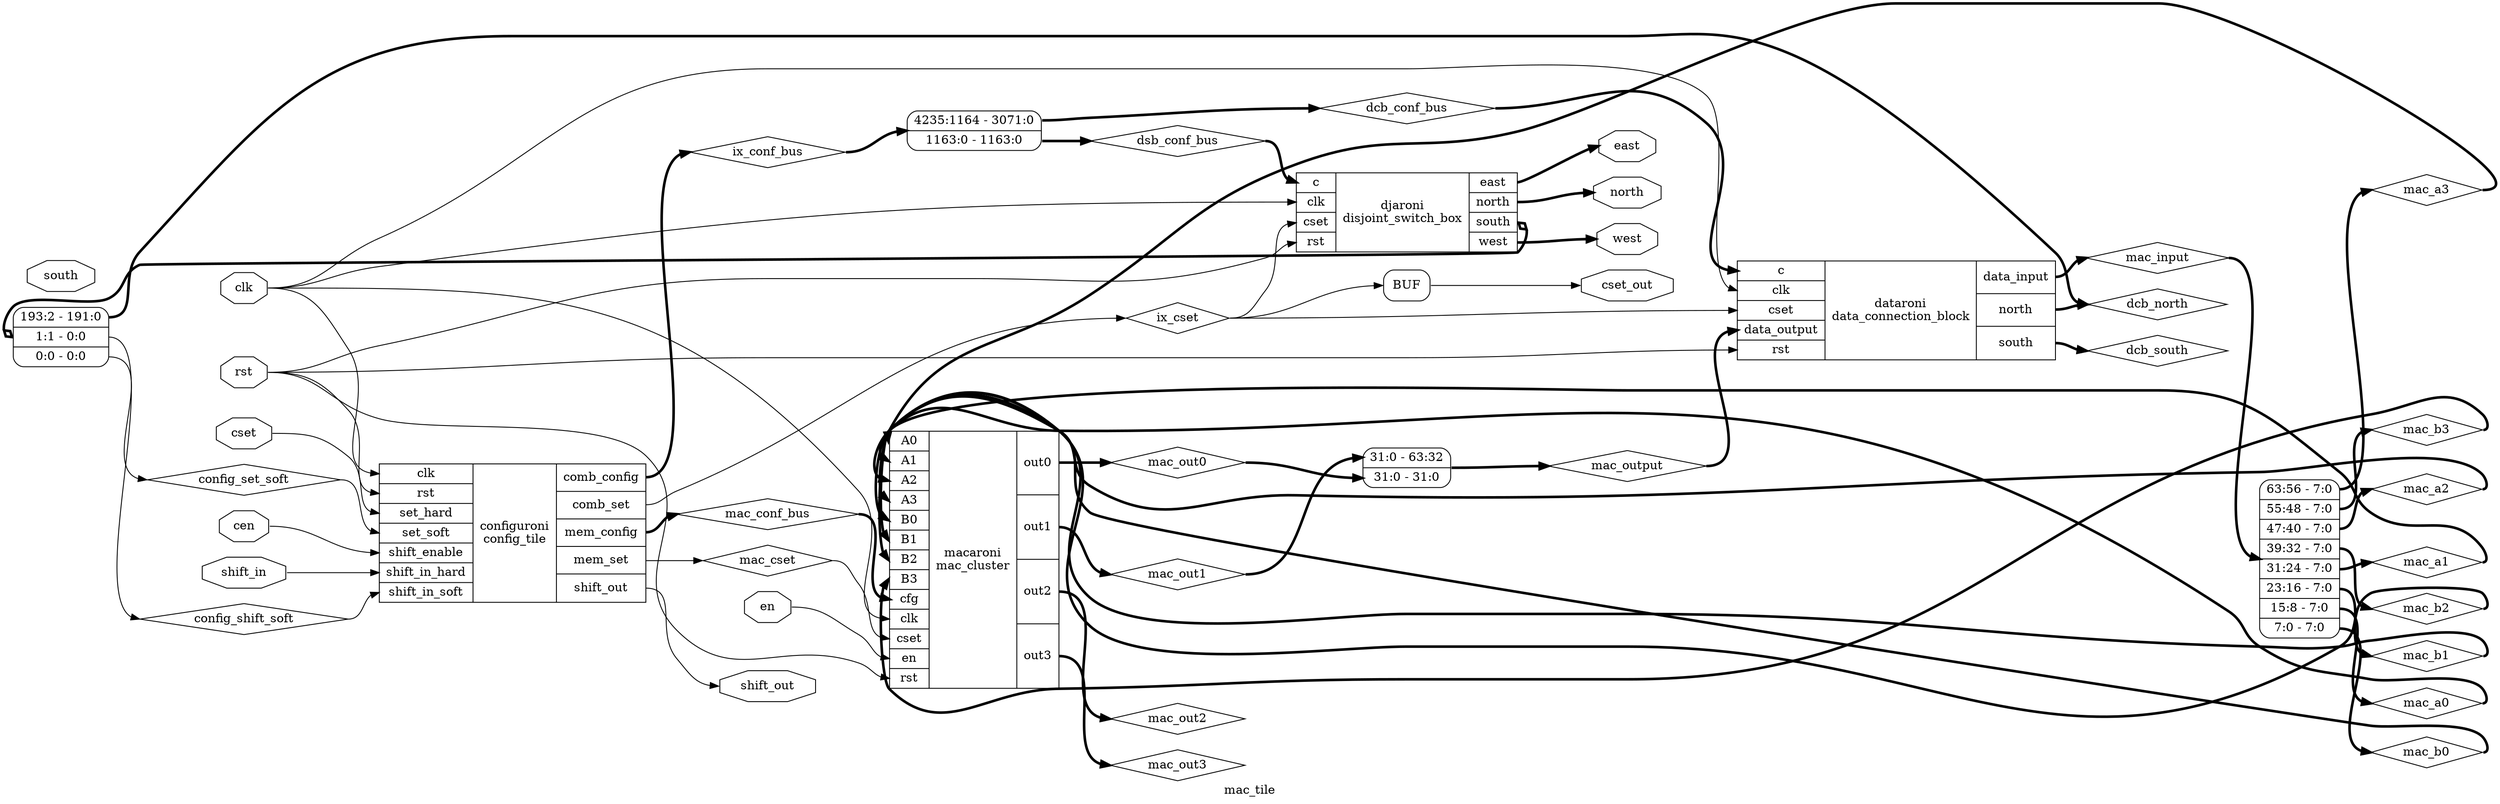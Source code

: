digraph "mac_tile" {
label="mac_tile";
rankdir="LR";
remincross=true;
n1 [ shape=diamond, label="mac_out3", color="black", fontcolor="black" ];
n2 [ shape=diamond, label="mac_out2", color="black", fontcolor="black" ];
n3 [ shape=diamond, label="mac_out1", color="black", fontcolor="black" ];
n4 [ shape=diamond, label="mac_out0", color="black", fontcolor="black" ];
n5 [ shape=diamond, label="mac_b3", color="black", fontcolor="black" ];
n6 [ shape=diamond, label="mac_a3", color="black", fontcolor="black" ];
n7 [ shape=diamond, label="mac_b2", color="black", fontcolor="black" ];
n8 [ shape=diamond, label="mac_a2", color="black", fontcolor="black" ];
n9 [ shape=diamond, label="mac_b1", color="black", fontcolor="black" ];
n10 [ shape=diamond, label="mac_a1", color="black", fontcolor="black" ];
n11 [ shape=diamond, label="mac_b0", color="black", fontcolor="black" ];
n12 [ shape=diamond, label="mac_a0", color="black", fontcolor="black" ];
n13 [ shape=diamond, label="mac_output", color="black", fontcolor="black" ];
n14 [ shape=diamond, label="mac_input", color="black", fontcolor="black" ];
n15 [ shape=diamond, label="dcb_south", color="black", fontcolor="black" ];
n16 [ shape=diamond, label="dcb_north", color="black", fontcolor="black" ];
n17 [ shape=diamond, label="config_set_soft", color="black", fontcolor="black" ];
n18 [ shape=diamond, label="config_shift_soft", color="black", fontcolor="black" ];
n19 [ shape=diamond, label="mac_cset", color="black", fontcolor="black" ];
n20 [ shape=diamond, label="mac_conf_bus", color="black", fontcolor="black" ];
n21 [ shape=diamond, label="dsb_conf_bus", color="black", fontcolor="black" ];
n22 [ shape=diamond, label="dcb_conf_bus", color="black", fontcolor="black" ];
n23 [ shape=diamond, label="ix_cset", color="black", fontcolor="black" ];
n24 [ shape=diamond, label="ix_conf_bus", color="black", fontcolor="black" ];
n25 [ shape=octagon, label="west", color="black", fontcolor="black" ];
n26 [ shape=octagon, label="east", color="black", fontcolor="black" ];
n27 [ shape=octagon, label="south", color="black", fontcolor="black" ];
n28 [ shape=octagon, label="north", color="black", fontcolor="black" ];
n29 [ shape=octagon, label="shift_out", color="black", fontcolor="black" ];
n30 [ shape=octagon, label="cset_out", color="black", fontcolor="black" ];
n31 [ shape=octagon, label="shift_in", color="black", fontcolor="black" ];
n32 [ shape=octagon, label="cset", color="black", fontcolor="black" ];
n33 [ shape=octagon, label="cen", color="black", fontcolor="black" ];
n34 [ shape=octagon, label="en", color="black", fontcolor="black" ];
n35 [ shape=octagon, label="rst", color="black", fontcolor="black" ];
n36 [ shape=octagon, label="clk", color="black", fontcolor="black" ];
c38 [ shape=record, label="{{<p37> c|<p36> clk|<p32> cset|<p35> rst}|djaroni\ndisjoint_switch_box|{<p26> east|<p28> north|<p27> south|<p25> west}}" ];
x0 [ shape=record, style=rounded, label="<s2> 193:2 - 191:0 |<s1> 1:1 - 0:0 |<s0> 0:0 - 0:0 " ];
c38:p27:e -> x0:w [arrowhead=odiamond, arrowtail=odiamond, dir=both, color="black", style="setlinewidth(3)", label=""];
c52 [ shape=record, label="{{<p39> A0|<p40> A1|<p41> A2|<p42> A3|<p43> B0|<p44> B1|<p45> B2|<p46> B3|<p47> cfg|<p36> clk|<p32> cset|<p34> en|<p35> rst}|macaroni\nmac_cluster|{<p48> out0|<p49> out1|<p50> out2|<p51> out3}}" ];
c55 [ shape=record, label="{{<p37> c|<p36> clk|<p32> cset|<p53> data_output|<p35> rst}|dataroni\ndata_connection_block|{<p54> data_input|<p28> north|<p27> south}}" ];
c65 [ shape=record, label="{{<p36> clk|<p35> rst|<p56> set_hard|<p57> set_soft|<p58> shift_enable|<p59> shift_in_hard|<p60> shift_in_soft}|configuroni\nconfig_tile|{<p61> comb_config|<p62> comb_set|<p63> mem_config|<p64> mem_set|<p29> shift_out}}" ];
x1 [ shape=record, style=rounded, label="<s1> 4235:1164 - 3071:0 |<s0> 1163:0 - 1163:0 " ];
x2 [shape=box, style=rounded, label="BUF"];
x3 [ shape=record, style=rounded, label="<s7> 63:56 - 7:0 |<s6> 55:48 - 7:0 |<s5> 47:40 - 7:0 |<s4> 39:32 - 7:0 |<s3> 31:24 - 7:0 |<s2> 23:16 - 7:0 |<s1> 15:8 - 7:0 |<s0> 7:0 - 7:0 " ];
x4 [ shape=record, style=rounded, label="<s1> 31:0 - 63:32 |<s0> 31:0 - 31:0 " ];
c52:p51:e -> n1:w [color="black", style="setlinewidth(3)", label=""];
x3:s3:e -> n10:w [color="black", style="setlinewidth(3)", label=""];
n10:e -> c52:p40:w [color="black", style="setlinewidth(3)", label=""];
x3:s0:e -> n11:w [color="black", style="setlinewidth(3)", label=""];
n11:e -> c52:p43:w [color="black", style="setlinewidth(3)", label=""];
x3:s1:e -> n12:w [color="black", style="setlinewidth(3)", label=""];
n12:e -> c52:p39:w [color="black", style="setlinewidth(3)", label=""];
x4:e -> n13:w [color="black", style="setlinewidth(3)", label=""];
n13:e -> c55:p53:w [color="black", style="setlinewidth(3)", label=""];
c55:p54:e -> n14:w [color="black", style="setlinewidth(3)", label=""];
n14:e -> x3:w [color="black", style="setlinewidth(3)", label=""];
c55:p27:e -> n15:w [color="black", style="setlinewidth(3)", label=""];
c55:p28:e -> n16:w [color="black", style="setlinewidth(3)", label=""];
x0:s2:e -> n16:w [color="black", style="setlinewidth(3)", label=""];
x0:s0:e -> n17:w [color="black", label=""];
n17:e -> c65:p57:w [color="black", label=""];
x0:s1:e -> n18:w [color="black", label=""];
n18:e -> c65:p60:w [color="black", label=""];
c65:p64:e -> n19:w [color="black", label=""];
n19:e -> c52:p32:w [color="black", label=""];
c52:p50:e -> n2:w [color="black", style="setlinewidth(3)", label=""];
c65:p63:e -> n20:w [color="black", style="setlinewidth(3)", label=""];
n20:e -> c52:p47:w [color="black", style="setlinewidth(3)", label=""];
x1:s0:e -> n21:w [color="black", style="setlinewidth(3)", label=""];
n21:e -> c38:p37:w [color="black", style="setlinewidth(3)", label=""];
x1:s1:e -> n22:w [color="black", style="setlinewidth(3)", label=""];
n22:e -> c55:p37:w [color="black", style="setlinewidth(3)", label=""];
c65:p62:e -> n23:w [color="black", label=""];
n23:e -> c38:p32:w [color="black", label=""];
n23:e -> c55:p32:w [color="black", label=""];
n23:e -> x2:w:w [color="black", label=""];
c65:p61:e -> n24:w [color="black", style="setlinewidth(3)", label=""];
n24:e -> x1:w [color="black", style="setlinewidth(3)", label=""];
c38:p25:e -> n25:w [color="black", style="setlinewidth(3)", label=""];
c38:p26:e -> n26:w [color="black", style="setlinewidth(3)", label=""];
c38:p28:e -> n28:w [color="black", style="setlinewidth(3)", label=""];
c65:p29:e -> n29:w [color="black", label=""];
c52:p49:e -> n3:w [color="black", style="setlinewidth(3)", label=""];
n3:e -> x4:s1:w [color="black", style="setlinewidth(3)", label=""];
x2:e:e -> n30:w [color="black", label=""];
n31:e -> c65:p59:w [color="black", label=""];
n32:e -> c65:p56:w [color="black", label=""];
n33:e -> c65:p58:w [color="black", label=""];
n34:e -> c52:p34:w [color="black", label=""];
n35:e -> c38:p35:w [color="black", label=""];
n35:e -> c52:p35:w [color="black", label=""];
n35:e -> c55:p35:w [color="black", label=""];
n35:e -> c65:p35:w [color="black", label=""];
n36:e -> c38:p36:w [color="black", label=""];
n36:e -> c52:p36:w [color="black", label=""];
n36:e -> c55:p36:w [color="black", label=""];
n36:e -> c65:p36:w [color="black", label=""];
c52:p48:e -> n4:w [color="black", style="setlinewidth(3)", label=""];
n4:e -> x4:s0:w [color="black", style="setlinewidth(3)", label=""];
x3:s6:e -> n5:w [color="black", style="setlinewidth(3)", label=""];
n5:e -> c52:p46:w [color="black", style="setlinewidth(3)", label=""];
x3:s7:e -> n6:w [color="black", style="setlinewidth(3)", label=""];
n6:e -> c52:p42:w [color="black", style="setlinewidth(3)", label=""];
x3:s4:e -> n7:w [color="black", style="setlinewidth(3)", label=""];
n7:e -> c52:p45:w [color="black", style="setlinewidth(3)", label=""];
x3:s5:e -> n8:w [color="black", style="setlinewidth(3)", label=""];
n8:e -> c52:p41:w [color="black", style="setlinewidth(3)", label=""];
x3:s2:e -> n9:w [color="black", style="setlinewidth(3)", label=""];
n9:e -> c52:p44:w [color="black", style="setlinewidth(3)", label=""];
}
